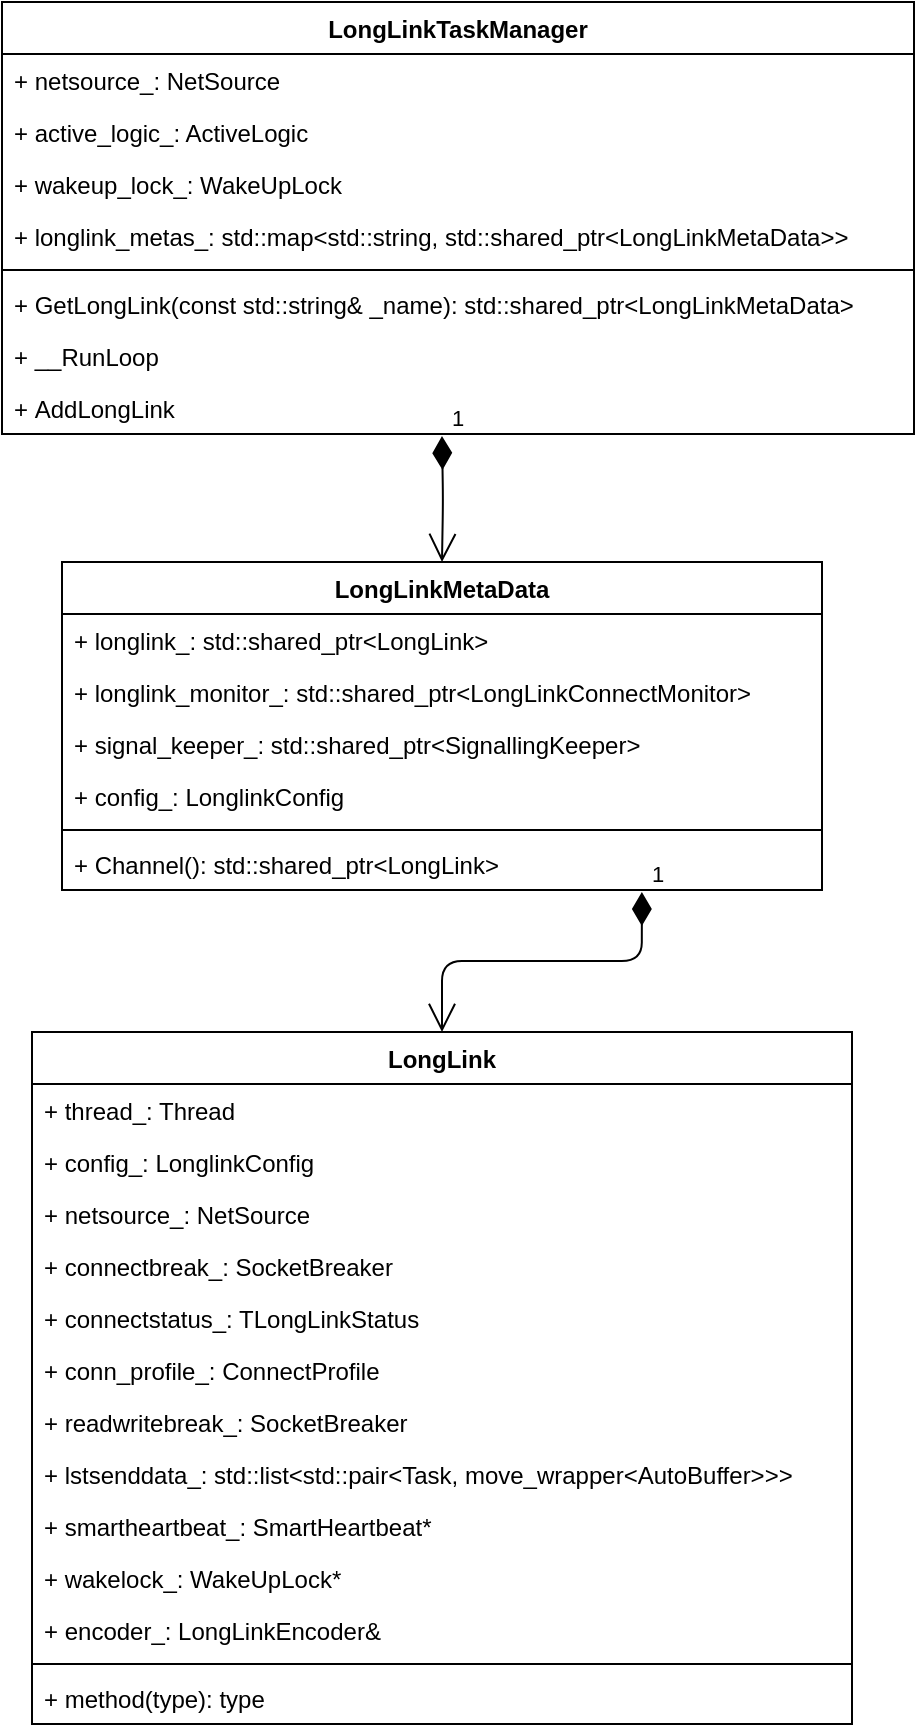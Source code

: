 <mxfile version="14.8.1" type="device" pages="2"><diagram id="R_HayC0kF4kHRDr1zJK4" name="Page-1"><mxGraphModel dx="946" dy="562" grid="1" gridSize="10" guides="1" tooltips="1" connect="1" arrows="1" fold="1" page="1" pageScale="1" pageWidth="827" pageHeight="1169" math="0" shadow="0"><root><mxCell id="0"/><mxCell id="1" parent="0"/><mxCell id="fvBfOPR-dyNRcLQE7EPF-1" value="LongLinkTaskManager" style="swimlane;fontStyle=1;align=center;verticalAlign=top;childLayout=stackLayout;horizontal=1;startSize=26;horizontalStack=0;resizeParent=1;resizeParentMax=0;resizeLast=0;collapsible=1;marginBottom=0;" vertex="1" parent="1"><mxGeometry x="140" y="70" width="456" height="216" as="geometry"/></mxCell><mxCell id="fvBfOPR-dyNRcLQE7EPF-2" value="+ netsource_: NetSource" style="text;strokeColor=none;fillColor=none;align=left;verticalAlign=top;spacingLeft=4;spacingRight=4;overflow=hidden;rotatable=0;points=[[0,0.5],[1,0.5]];portConstraint=eastwest;" vertex="1" parent="fvBfOPR-dyNRcLQE7EPF-1"><mxGeometry y="26" width="456" height="26" as="geometry"/></mxCell><mxCell id="fvBfOPR-dyNRcLQE7EPF-5" value="+ active_logic_: ActiveLogic" style="text;strokeColor=none;fillColor=none;align=left;verticalAlign=top;spacingLeft=4;spacingRight=4;overflow=hidden;rotatable=0;points=[[0,0.5],[1,0.5]];portConstraint=eastwest;" vertex="1" parent="fvBfOPR-dyNRcLQE7EPF-1"><mxGeometry y="52" width="456" height="26" as="geometry"/></mxCell><mxCell id="fvBfOPR-dyNRcLQE7EPF-6" value="+ wakeup_lock_: WakeUpLock" style="text;strokeColor=none;fillColor=none;align=left;verticalAlign=top;spacingLeft=4;spacingRight=4;overflow=hidden;rotatable=0;points=[[0,0.5],[1,0.5]];portConstraint=eastwest;" vertex="1" parent="fvBfOPR-dyNRcLQE7EPF-1"><mxGeometry y="78" width="456" height="26" as="geometry"/></mxCell><mxCell id="fvBfOPR-dyNRcLQE7EPF-7" value="+ longlink_metas_: std::map&lt;std::string, std::shared_ptr&lt;LongLinkMetaData&gt;&gt;" style="text;strokeColor=none;fillColor=none;align=left;verticalAlign=top;spacingLeft=4;spacingRight=4;overflow=hidden;rotatable=0;points=[[0,0.5],[1,0.5]];portConstraint=eastwest;" vertex="1" parent="fvBfOPR-dyNRcLQE7EPF-1"><mxGeometry y="104" width="456" height="26" as="geometry"/></mxCell><mxCell id="fvBfOPR-dyNRcLQE7EPF-3" value="" style="line;strokeWidth=1;fillColor=none;align=left;verticalAlign=middle;spacingTop=-1;spacingLeft=3;spacingRight=3;rotatable=0;labelPosition=right;points=[];portConstraint=eastwest;" vertex="1" parent="fvBfOPR-dyNRcLQE7EPF-1"><mxGeometry y="130" width="456" height="8" as="geometry"/></mxCell><mxCell id="fvBfOPR-dyNRcLQE7EPF-4" value="+ GetLongLink(const std::string&amp; _name): std::shared_ptr&lt;LongLinkMetaData&gt;" style="text;strokeColor=none;fillColor=none;align=left;verticalAlign=top;spacingLeft=4;spacingRight=4;overflow=hidden;rotatable=0;points=[[0,0.5],[1,0.5]];portConstraint=eastwest;" vertex="1" parent="fvBfOPR-dyNRcLQE7EPF-1"><mxGeometry y="138" width="456" height="26" as="geometry"/></mxCell><mxCell id="fvBfOPR-dyNRcLQE7EPF-9" value="+ __RunLoop" style="text;strokeColor=none;fillColor=none;align=left;verticalAlign=top;spacingLeft=4;spacingRight=4;overflow=hidden;rotatable=0;points=[[0,0.5],[1,0.5]];portConstraint=eastwest;" vertex="1" parent="fvBfOPR-dyNRcLQE7EPF-1"><mxGeometry y="164" width="456" height="26" as="geometry"/></mxCell><mxCell id="fvBfOPR-dyNRcLQE7EPF-11" value="+ AddLongLink" style="text;strokeColor=none;fillColor=none;align=left;verticalAlign=top;spacingLeft=4;spacingRight=4;overflow=hidden;rotatable=0;points=[[0,0.5],[1,0.5]];portConstraint=eastwest;" vertex="1" parent="fvBfOPR-dyNRcLQE7EPF-1"><mxGeometry y="190" width="456" height="26" as="geometry"/></mxCell><mxCell id="fvBfOPR-dyNRcLQE7EPF-12" value="LongLinkMetaData" style="swimlane;fontStyle=1;align=center;verticalAlign=top;childLayout=stackLayout;horizontal=1;startSize=26;horizontalStack=0;resizeParent=1;resizeParentMax=0;resizeLast=0;collapsible=1;marginBottom=0;" vertex="1" parent="1"><mxGeometry x="170" y="350" width="380" height="164" as="geometry"/></mxCell><mxCell id="fvBfOPR-dyNRcLQE7EPF-13" value="+ longlink_: std::shared_ptr&lt;LongLink&gt;" style="text;strokeColor=none;fillColor=none;align=left;verticalAlign=top;spacingLeft=4;spacingRight=4;overflow=hidden;rotatable=0;points=[[0,0.5],[1,0.5]];portConstraint=eastwest;" vertex="1" parent="fvBfOPR-dyNRcLQE7EPF-12"><mxGeometry y="26" width="380" height="26" as="geometry"/></mxCell><mxCell id="fvBfOPR-dyNRcLQE7EPF-16" value="+ longlink_monitor_: std::shared_ptr&lt;LongLinkConnectMonitor&gt;" style="text;strokeColor=none;fillColor=none;align=left;verticalAlign=top;spacingLeft=4;spacingRight=4;overflow=hidden;rotatable=0;points=[[0,0.5],[1,0.5]];portConstraint=eastwest;" vertex="1" parent="fvBfOPR-dyNRcLQE7EPF-12"><mxGeometry y="52" width="380" height="26" as="geometry"/></mxCell><mxCell id="fvBfOPR-dyNRcLQE7EPF-23" value="+ signal_keeper_: std::shared_ptr&lt;SignallingKeeper&gt;" style="text;strokeColor=none;fillColor=none;align=left;verticalAlign=top;spacingLeft=4;spacingRight=4;overflow=hidden;rotatable=0;points=[[0,0.5],[1,0.5]];portConstraint=eastwest;" vertex="1" parent="fvBfOPR-dyNRcLQE7EPF-12"><mxGeometry y="78" width="380" height="26" as="geometry"/></mxCell><mxCell id="fvBfOPR-dyNRcLQE7EPF-18" value="+ config_: LonglinkConfig" style="text;strokeColor=none;fillColor=none;align=left;verticalAlign=top;spacingLeft=4;spacingRight=4;overflow=hidden;rotatable=0;points=[[0,0.5],[1,0.5]];portConstraint=eastwest;" vertex="1" parent="fvBfOPR-dyNRcLQE7EPF-12"><mxGeometry y="104" width="380" height="26" as="geometry"/></mxCell><mxCell id="fvBfOPR-dyNRcLQE7EPF-14" value="" style="line;strokeWidth=1;fillColor=none;align=left;verticalAlign=middle;spacingTop=-1;spacingLeft=3;spacingRight=3;rotatable=0;labelPosition=right;points=[];portConstraint=eastwest;" vertex="1" parent="fvBfOPR-dyNRcLQE7EPF-12"><mxGeometry y="130" width="380" height="8" as="geometry"/></mxCell><mxCell id="fvBfOPR-dyNRcLQE7EPF-15" value="+ Channel(): std::shared_ptr&lt;LongLink&gt;" style="text;strokeColor=none;fillColor=none;align=left;verticalAlign=top;spacingLeft=4;spacingRight=4;overflow=hidden;rotatable=0;points=[[0,0.5],[1,0.5]];portConstraint=eastwest;" vertex="1" parent="fvBfOPR-dyNRcLQE7EPF-12"><mxGeometry y="138" width="380" height="26" as="geometry"/></mxCell><mxCell id="fvBfOPR-dyNRcLQE7EPF-19" value="LongLink" style="swimlane;fontStyle=1;align=center;verticalAlign=top;childLayout=stackLayout;horizontal=1;startSize=26;horizontalStack=0;resizeParent=1;resizeParentMax=0;resizeLast=0;collapsible=1;marginBottom=0;" vertex="1" parent="1"><mxGeometry x="155" y="585" width="410" height="346" as="geometry"/></mxCell><mxCell id="fvBfOPR-dyNRcLQE7EPF-20" value="+ thread_: Thread " style="text;strokeColor=none;fillColor=none;align=left;verticalAlign=top;spacingLeft=4;spacingRight=4;overflow=hidden;rotatable=0;points=[[0,0.5],[1,0.5]];portConstraint=eastwest;" vertex="1" parent="fvBfOPR-dyNRcLQE7EPF-19"><mxGeometry y="26" width="410" height="26" as="geometry"/></mxCell><mxCell id="fvBfOPR-dyNRcLQE7EPF-24" value="+ config_: LonglinkConfig" style="text;strokeColor=none;fillColor=none;align=left;verticalAlign=top;spacingLeft=4;spacingRight=4;overflow=hidden;rotatable=0;points=[[0,0.5],[1,0.5]];portConstraint=eastwest;" vertex="1" parent="fvBfOPR-dyNRcLQE7EPF-19"><mxGeometry y="52" width="410" height="26" as="geometry"/></mxCell><mxCell id="fvBfOPR-dyNRcLQE7EPF-25" value="+ netsource_: NetSource" style="text;strokeColor=none;fillColor=none;align=left;verticalAlign=top;spacingLeft=4;spacingRight=4;overflow=hidden;rotatable=0;points=[[0,0.5],[1,0.5]];portConstraint=eastwest;" vertex="1" parent="fvBfOPR-dyNRcLQE7EPF-19"><mxGeometry y="78" width="410" height="26" as="geometry"/></mxCell><mxCell id="fvBfOPR-dyNRcLQE7EPF-26" value="+ connectbreak_: SocketBreaker" style="text;strokeColor=none;fillColor=none;align=left;verticalAlign=top;spacingLeft=4;spacingRight=4;overflow=hidden;rotatable=0;points=[[0,0.5],[1,0.5]];portConstraint=eastwest;" vertex="1" parent="fvBfOPR-dyNRcLQE7EPF-19"><mxGeometry y="104" width="410" height="26" as="geometry"/></mxCell><mxCell id="fvBfOPR-dyNRcLQE7EPF-29" value="+ connectstatus_: TLongLinkStatus" style="text;strokeColor=none;fillColor=none;align=left;verticalAlign=top;spacingLeft=4;spacingRight=4;overflow=hidden;rotatable=0;points=[[0,0.5],[1,0.5]];portConstraint=eastwest;" vertex="1" parent="fvBfOPR-dyNRcLQE7EPF-19"><mxGeometry y="130" width="410" height="26" as="geometry"/></mxCell><mxCell id="fvBfOPR-dyNRcLQE7EPF-30" value="+ conn_profile_: ConnectProfile" style="text;strokeColor=none;fillColor=none;align=left;verticalAlign=top;spacingLeft=4;spacingRight=4;overflow=hidden;rotatable=0;points=[[0,0.5],[1,0.5]];portConstraint=eastwest;" vertex="1" parent="fvBfOPR-dyNRcLQE7EPF-19"><mxGeometry y="156" width="410" height="26" as="geometry"/></mxCell><mxCell id="fvBfOPR-dyNRcLQE7EPF-31" value="+ readwritebreak_: SocketBreaker" style="text;strokeColor=none;fillColor=none;align=left;verticalAlign=top;spacingLeft=4;spacingRight=4;overflow=hidden;rotatable=0;points=[[0,0.5],[1,0.5]];portConstraint=eastwest;" vertex="1" parent="fvBfOPR-dyNRcLQE7EPF-19"><mxGeometry y="182" width="410" height="26" as="geometry"/></mxCell><mxCell id="fvBfOPR-dyNRcLQE7EPF-32" value="+ lstsenddata_: std::list&lt;std::pair&lt;Task, move_wrapper&lt;AutoBuffer&gt;&gt;&gt;" style="text;strokeColor=none;fillColor=none;align=left;verticalAlign=top;spacingLeft=4;spacingRight=4;overflow=hidden;rotatable=0;points=[[0,0.5],[1,0.5]];portConstraint=eastwest;" vertex="1" parent="fvBfOPR-dyNRcLQE7EPF-19"><mxGeometry y="208" width="410" height="26" as="geometry"/></mxCell><mxCell id="fvBfOPR-dyNRcLQE7EPF-35" value="+ smartheartbeat_: SmartHeartbeat*" style="text;strokeColor=none;fillColor=none;align=left;verticalAlign=top;spacingLeft=4;spacingRight=4;overflow=hidden;rotatable=0;points=[[0,0.5],[1,0.5]];portConstraint=eastwest;" vertex="1" parent="fvBfOPR-dyNRcLQE7EPF-19"><mxGeometry y="234" width="410" height="26" as="geometry"/></mxCell><mxCell id="fvBfOPR-dyNRcLQE7EPF-36" value="+ wakelock_: WakeUpLock*" style="text;strokeColor=none;fillColor=none;align=left;verticalAlign=top;spacingLeft=4;spacingRight=4;overflow=hidden;rotatable=0;points=[[0,0.5],[1,0.5]];portConstraint=eastwest;" vertex="1" parent="fvBfOPR-dyNRcLQE7EPF-19"><mxGeometry y="260" width="410" height="26" as="geometry"/></mxCell><mxCell id="fvBfOPR-dyNRcLQE7EPF-37" value="+ encoder_: LongLinkEncoder&amp; " style="text;strokeColor=none;fillColor=none;align=left;verticalAlign=top;spacingLeft=4;spacingRight=4;overflow=hidden;rotatable=0;points=[[0,0.5],[1,0.5]];portConstraint=eastwest;" vertex="1" parent="fvBfOPR-dyNRcLQE7EPF-19"><mxGeometry y="286" width="410" height="26" as="geometry"/></mxCell><mxCell id="fvBfOPR-dyNRcLQE7EPF-21" value="" style="line;strokeWidth=1;fillColor=none;align=left;verticalAlign=middle;spacingTop=-1;spacingLeft=3;spacingRight=3;rotatable=0;labelPosition=right;points=[];portConstraint=eastwest;" vertex="1" parent="fvBfOPR-dyNRcLQE7EPF-19"><mxGeometry y="312" width="410" height="8" as="geometry"/></mxCell><mxCell id="fvBfOPR-dyNRcLQE7EPF-22" value="+ method(type): type" style="text;strokeColor=none;fillColor=none;align=left;verticalAlign=top;spacingLeft=4;spacingRight=4;overflow=hidden;rotatable=0;points=[[0,0.5],[1,0.5]];portConstraint=eastwest;" vertex="1" parent="fvBfOPR-dyNRcLQE7EPF-19"><mxGeometry y="320" width="410" height="26" as="geometry"/></mxCell><mxCell id="fvBfOPR-dyNRcLQE7EPF-39" value="1" style="endArrow=open;html=1;endSize=12;startArrow=diamondThin;startSize=14;startFill=1;edgeStyle=orthogonalEdgeStyle;align=left;verticalAlign=bottom;entryX=0.5;entryY=0;entryDx=0;entryDy=0;" edge="1" parent="1" target="fvBfOPR-dyNRcLQE7EPF-12"><mxGeometry x="-1" y="3" relative="1" as="geometry"><mxPoint x="360" y="287" as="sourcePoint"/><mxPoint x="390" y="400" as="targetPoint"/></mxGeometry></mxCell><mxCell id="fvBfOPR-dyNRcLQE7EPF-40" value="1" style="endArrow=open;html=1;endSize=12;startArrow=diamondThin;startSize=14;startFill=1;edgeStyle=orthogonalEdgeStyle;align=left;verticalAlign=bottom;entryX=0.5;entryY=0;entryDx=0;entryDy=0;exitX=0.763;exitY=1.038;exitDx=0;exitDy=0;exitPerimeter=0;" edge="1" parent="1" source="fvBfOPR-dyNRcLQE7EPF-15" target="fvBfOPR-dyNRcLQE7EPF-19"><mxGeometry x="-1" y="3" relative="1" as="geometry"><mxPoint x="360" y="510" as="sourcePoint"/><mxPoint x="370" y="360" as="targetPoint"/></mxGeometry></mxCell></root></mxGraphModel></diagram><diagram id="hTG98awMdpEIf5zRxNpg" name="Page-2"><mxGraphModel dx="946" dy="562" grid="1" gridSize="10" guides="1" tooltips="1" connect="1" arrows="1" fold="1" page="1" pageScale="1" pageWidth="827" pageHeight="1169" math="0" shadow="0"><root><mxCell id="6uRx6uroWkzUN3Ic1l0a-0"/><mxCell id="6uRx6uroWkzUN3Ic1l0a-1" parent="6uRx6uroWkzUN3Ic1l0a-0"/><mxCell id="6uRx6uroWkzUN3Ic1l0a-2" value="ShortLinkTaskManager" style="swimlane;fontStyle=1;align=center;verticalAlign=top;childLayout=stackLayout;horizontal=1;startSize=26;horizontalStack=0;resizeParent=1;resizeParentMax=0;resizeLast=0;collapsible=1;marginBottom=0;" vertex="1" parent="6uRx6uroWkzUN3Ic1l0a-1"><mxGeometry x="120" y="60" width="610" height="310" as="geometry"/></mxCell><mxCell id="6uRx6uroWkzUN3Ic1l0a-3" value="+ asyncreg_: MessageQueue::ScopeRegister" style="text;strokeColor=none;fillColor=none;align=left;verticalAlign=top;spacingLeft=4;spacingRight=4;overflow=hidden;rotatable=0;points=[[0,0.5],[1,0.5]];portConstraint=eastwest;" vertex="1" parent="6uRx6uroWkzUN3Ic1l0a-2"><mxGeometry y="26" width="610" height="26" as="geometry"/></mxCell><mxCell id="6uRx6uroWkzUN3Ic1l0a-6" value="+ net_source_: NetSource" style="text;strokeColor=none;fillColor=none;align=left;verticalAlign=top;spacingLeft=4;spacingRight=4;overflow=hidden;rotatable=0;points=[[0,0.5],[1,0.5]];portConstraint=eastwest;" vertex="1" parent="6uRx6uroWkzUN3Ic1l0a-2"><mxGeometry y="52" width="610" height="26" as="geometry"/></mxCell><mxCell id="6uRx6uroWkzUN3Ic1l0a-7" value="+ lst_cmd_: std::list&lt;TaskProfile&gt;" style="text;strokeColor=none;fillColor=none;align=left;verticalAlign=top;spacingLeft=4;spacingRight=4;overflow=hidden;rotatable=0;points=[[0,0.5],[1,0.5]];portConstraint=eastwest;" vertex="1" parent="6uRx6uroWkzUN3Ic1l0a-2"><mxGeometry y="78" width="610" height="26" as="geometry"/></mxCell><mxCell id="6uRx6uroWkzUN3Ic1l0a-8" value="+ wakeup_lock_: WakeUpLock*" style="text;strokeColor=none;fillColor=none;align=left;verticalAlign=top;spacingLeft=4;spacingRight=4;overflow=hidden;rotatable=0;points=[[0,0.5],[1,0.5]];portConstraint=eastwest;" vertex="1" parent="6uRx6uroWkzUN3Ic1l0a-2"><mxGeometry y="104" width="610" height="26" as="geometry"/></mxCell><mxCell id="6uRx6uroWkzUN3Ic1l0a-9" value="+ socket_pool_: SocketPool" style="text;strokeColor=none;fillColor=none;align=left;verticalAlign=top;spacingLeft=4;spacingRight=4;overflow=hidden;rotatable=0;points=[[0,0.5],[1,0.5]];portConstraint=eastwest;" vertex="1" parent="6uRx6uroWkzUN3Ic1l0a-2"><mxGeometry y="130" width="610" height="26" as="geometry"/></mxCell><mxCell id="6uRx6uroWkzUN3Ic1l0a-4" value="" style="line;strokeWidth=1;fillColor=none;align=left;verticalAlign=middle;spacingTop=-1;spacingLeft=3;spacingRight=3;rotatable=0;labelPosition=right;points=[];portConstraint=eastwest;" vertex="1" parent="6uRx6uroWkzUN3Ic1l0a-2"><mxGeometry y="156" width="610" height="8" as="geometry"/></mxCell><mxCell id="6uRx6uroWkzUN3Ic1l0a-5" value="+ __RunLoop():Void" style="text;strokeColor=none;fillColor=none;align=left;verticalAlign=top;spacingLeft=4;spacingRight=4;overflow=hidden;rotatable=0;points=[[0,0.5],[1,0.5]];portConstraint=eastwest;" vertex="1" parent="6uRx6uroWkzUN3Ic1l0a-2"><mxGeometry y="164" width="610" height="26" as="geometry"/></mxCell><mxCell id="6uRx6uroWkzUN3Ic1l0a-10" value="+ __OnSend(ShortLinkInterface* _worker):Void" style="text;strokeColor=none;fillColor=none;align=left;verticalAlign=top;spacingLeft=4;spacingRight=4;overflow=hidden;rotatable=0;points=[[0,0.5],[1,0.5]];portConstraint=eastwest;" vertex="1" parent="6uRx6uroWkzUN3Ic1l0a-2"><mxGeometry y="190" width="610" height="26" as="geometry"/></mxCell><mxCell id="6uRx6uroWkzUN3Ic1l0a-11" value="+ __OnRecv(ShortLinkInterface* _worker, unsigned int _cached_size, unsigned int _total_size): Void" style="text;strokeColor=none;fillColor=none;align=left;verticalAlign=top;spacingLeft=4;spacingRight=4;overflow=hidden;rotatable=0;points=[[0,0.5],[1,0.5]];portConstraint=eastwest;" vertex="1" parent="6uRx6uroWkzUN3Ic1l0a-2"><mxGeometry y="216" width="610" height="26" as="geometry"/></mxCell><mxCell id="6uRx6uroWkzUN3Ic1l0a-12" value="+ __OnResponse(ShortLinkInterface* _worker, ErrCmdType _err_type, &#10;int _status, AutoBuffer&amp; _body, AutoBuffer&amp; _extension, &#10;bool _cancel_retry, ConnectProfile&amp; _conn_profile): Void" style="text;strokeColor=none;fillColor=none;align=left;verticalAlign=top;spacingLeft=4;spacingRight=4;overflow=hidden;rotatable=0;points=[[0,0.5],[1,0.5]];portConstraint=eastwest;" vertex="1" parent="6uRx6uroWkzUN3Ic1l0a-2"><mxGeometry y="242" width="610" height="68" as="geometry"/></mxCell><mxCell id="6uRx6uroWkzUN3Ic1l0a-13" value="ShortLink" style="swimlane;fontStyle=1;align=center;verticalAlign=top;childLayout=stackLayout;horizontal=1;startSize=26;horizontalStack=0;resizeParent=1;resizeParentMax=0;resizeLast=0;collapsible=1;marginBottom=0;" vertex="1" parent="6uRx6uroWkzUN3Ic1l0a-1"><mxGeometry x="240" y="550" width="560" height="372" as="geometry"/></mxCell><mxCell id="6uRx6uroWkzUN3Ic1l0a-14" value="+ thread_: Thread" style="text;strokeColor=none;fillColor=none;align=left;verticalAlign=top;spacingLeft=4;spacingRight=4;overflow=hidden;rotatable=0;points=[[0,0.5],[1,0.5]];portConstraint=eastwest;" vertex="1" parent="6uRx6uroWkzUN3Ic1l0a-13"><mxGeometry y="26" width="560" height="26" as="geometry"/></mxCell><mxCell id="6uRx6uroWkzUN3Ic1l0a-21" value="+ task_: Task" style="text;strokeColor=none;fillColor=none;align=left;verticalAlign=top;spacingLeft=4;spacingRight=4;overflow=hidden;rotatable=0;points=[[0,0.5],[1,0.5]];portConstraint=eastwest;" vertex="1" parent="6uRx6uroWkzUN3Ic1l0a-13"><mxGeometry y="52" width="560" height="26" as="geometry"/></mxCell><mxCell id="6uRx6uroWkzUN3Ic1l0a-22" value="+ net_source_: NetSource" style="text;strokeColor=none;fillColor=none;align=left;verticalAlign=top;spacingLeft=4;spacingRight=4;overflow=hidden;rotatable=0;points=[[0,0.5],[1,0.5]];portConstraint=eastwest;" vertex="1" parent="6uRx6uroWkzUN3Ic1l0a-13"><mxGeometry y="78" width="560" height="26" as="geometry"/></mxCell><mxCell id="6uRx6uroWkzUN3Ic1l0a-23" value="+ send_body_: AutoBuffer" style="text;strokeColor=none;fillColor=none;align=left;verticalAlign=top;spacingLeft=4;spacingRight=4;overflow=hidden;rotatable=0;points=[[0,0.5],[1,0.5]];portConstraint=eastwest;" vertex="1" parent="6uRx6uroWkzUN3Ic1l0a-13"><mxGeometry y="104" width="560" height="26" as="geometry"/></mxCell><mxCell id="6uRx6uroWkzUN3Ic1l0a-24" value="+ send_extend_: AutoBuffer" style="text;strokeColor=none;fillColor=none;align=left;verticalAlign=top;spacingLeft=4;spacingRight=4;overflow=hidden;rotatable=0;points=[[0,0.5],[1,0.5]];portConstraint=eastwest;" vertex="1" parent="6uRx6uroWkzUN3Ic1l0a-13"><mxGeometry y="130" width="560" height="26" as="geometry"/></mxCell><mxCell id="6uRx6uroWkzUN3Ic1l0a-25" value="+ outter_vec_addr_: std::vector&lt;IPPortItem&gt; " style="text;strokeColor=none;fillColor=none;align=left;verticalAlign=top;spacingLeft=4;spacingRight=4;overflow=hidden;rotatable=0;points=[[0,0.5],[1,0.5]];portConstraint=eastwest;" vertex="1" parent="6uRx6uroWkzUN3Ic1l0a-13"><mxGeometry y="156" width="560" height="26" as="geometry"/></mxCell><mxCell id="6uRx6uroWkzUN3Ic1l0a-26" value="+ dns_util_: NetSource::DnsUtil" style="text;strokeColor=none;fillColor=none;align=left;verticalAlign=top;spacingLeft=4;spacingRight=4;overflow=hidden;rotatable=0;points=[[0,0.5],[1,0.5]];portConstraint=eastwest;" vertex="1" parent="6uRx6uroWkzUN3Ic1l0a-13"><mxGeometry y="182" width="560" height="26" as="geometry"/></mxCell><mxCell id="6uRx6uroWkzUN3Ic1l0a-27" value="+ conn_profile_: ConnectProfile" style="text;strokeColor=none;fillColor=none;align=left;verticalAlign=top;spacingLeft=4;spacingRight=4;overflow=hidden;rotatable=0;points=[[0,0.5],[1,0.5]];portConstraint=eastwest;" vertex="1" parent="6uRx6uroWkzUN3Ic1l0a-13"><mxGeometry y="208" width="560" height="26" as="geometry"/></mxCell><mxCell id="6uRx6uroWkzUN3Ic1l0a-28" value="+ is_keep_alive_: bool" style="text;strokeColor=none;fillColor=none;align=left;verticalAlign=top;spacingLeft=4;spacingRight=4;overflow=hidden;rotatable=0;points=[[0,0.5],[1,0.5]];portConstraint=eastwest;" vertex="1" parent="6uRx6uroWkzUN3Ic1l0a-13"><mxGeometry y="234" width="560" height="26" as="geometry"/></mxCell><mxCell id="6uRx6uroWkzUN3Ic1l0a-15" value="" style="line;strokeWidth=1;fillColor=none;align=left;verticalAlign=middle;spacingTop=-1;spacingLeft=3;spacingRight=3;rotatable=0;labelPosition=right;points=[];portConstraint=eastwest;" vertex="1" parent="6uRx6uroWkzUN3Ic1l0a-13"><mxGeometry y="260" width="560" height="8" as="geometry"/></mxCell><mxCell id="6uRx6uroWkzUN3Ic1l0a-16" value="+ SendRequest(AutoBuffer&amp; _buffer_req, AutoBuffer&amp; _task_extend):Void" style="text;strokeColor=none;fillColor=none;align=left;verticalAlign=top;spacingLeft=4;spacingRight=4;overflow=hidden;rotatable=0;points=[[0,0.5],[1,0.5]];portConstraint=eastwest;" vertex="1" parent="6uRx6uroWkzUN3Ic1l0a-13"><mxGeometry y="268" width="560" height="26" as="geometry"/></mxCell><mxCell id="6uRx6uroWkzUN3Ic1l0a-29" value="+ __Run()" style="text;strokeColor=none;fillColor=none;align=left;verticalAlign=top;spacingLeft=4;spacingRight=4;overflow=hidden;rotatable=0;points=[[0,0.5],[1,0.5]];portConstraint=eastwest;" vertex="1" parent="6uRx6uroWkzUN3Ic1l0a-13"><mxGeometry y="294" width="560" height="26" as="geometry"/></mxCell><mxCell id="6uRx6uroWkzUN3Ic1l0a-30" value="+ __RunConnect(ConnectProfile&amp; _conn_profile):SOCKET" style="text;strokeColor=none;fillColor=none;align=left;verticalAlign=top;spacingLeft=4;spacingRight=4;overflow=hidden;rotatable=0;points=[[0,0.5],[1,0.5]];portConstraint=eastwest;" vertex="1" parent="6uRx6uroWkzUN3Ic1l0a-13"><mxGeometry y="320" width="560" height="26" as="geometry"/></mxCell><mxCell id="6uRx6uroWkzUN3Ic1l0a-31" value="+ __RunReadWrite(SOCKET _sock, int&amp; _errtype, int&amp; _errcode, ConnectProfile&amp; _conn_profile):void" style="text;strokeColor=none;fillColor=none;align=left;verticalAlign=top;spacingLeft=4;spacingRight=4;overflow=hidden;rotatable=0;points=[[0,0.5],[1,0.5]];portConstraint=eastwest;" vertex="1" parent="6uRx6uroWkzUN3Ic1l0a-13"><mxGeometry y="346" width="560" height="26" as="geometry"/></mxCell><mxCell id="6uRx6uroWkzUN3Ic1l0a-17" value="ShortLinkInterface" style="swimlane;fontStyle=1;align=center;verticalAlign=top;childLayout=stackLayout;horizontal=1;startSize=26;horizontalStack=0;resizeParent=1;resizeParentMax=0;resizeLast=0;collapsible=1;marginBottom=0;" vertex="1" parent="6uRx6uroWkzUN3Ic1l0a-1"><mxGeometry x="410" y="410" width="410" height="60" as="geometry"/></mxCell><mxCell id="6uRx6uroWkzUN3Ic1l0a-19" value="" style="line;strokeWidth=1;fillColor=none;align=left;verticalAlign=middle;spacingTop=-1;spacingLeft=3;spacingRight=3;rotatable=0;labelPosition=right;points=[];portConstraint=eastwest;" vertex="1" parent="6uRx6uroWkzUN3Ic1l0a-17"><mxGeometry y="26" width="410" height="8" as="geometry"/></mxCell><mxCell id="6uRx6uroWkzUN3Ic1l0a-20" value="+ SendRequest(AutoBuffer&amp; _buffer_req, AutoBuffer&amp; _buffer_extend)" style="text;strokeColor=none;fillColor=none;align=left;verticalAlign=top;spacingLeft=4;spacingRight=4;overflow=hidden;rotatable=0;points=[[0,0.5],[1,0.5]];portConstraint=eastwest;" vertex="1" parent="6uRx6uroWkzUN3Ic1l0a-17"><mxGeometry y="34" width="410" height="26" as="geometry"/></mxCell><mxCell id="6uRx6uroWkzUN3Ic1l0a-33" value="" style="endArrow=block;dashed=1;endFill=0;endSize=12;html=1;exitX=0.5;exitY=0;exitDx=0;exitDy=0;" edge="1" parent="6uRx6uroWkzUN3Ic1l0a-1" source="6uRx6uroWkzUN3Ic1l0a-13" target="6uRx6uroWkzUN3Ic1l0a-20"><mxGeometry width="160" relative="1" as="geometry"><mxPoint x="510" y="610" as="sourcePoint"/><mxPoint x="700" y="470" as="targetPoint"/></mxGeometry></mxCell><mxCell id="6uRx6uroWkzUN3Ic1l0a-37" value="生成多个" style="endArrow=open;html=1;endSize=12;startArrow=diamondThin;startSize=14;startFill=0;edgeStyle=orthogonalEdgeStyle;exitX=0.403;exitY=1;exitDx=0;exitDy=0;exitPerimeter=0;entryX=0;entryY=0;entryDx=0;entryDy=0;" edge="1" parent="6uRx6uroWkzUN3Ic1l0a-1" source="6uRx6uroWkzUN3Ic1l0a-12" target="6uRx6uroWkzUN3Ic1l0a-13"><mxGeometry relative="1" as="geometry"><mxPoint x="240" y="580" as="sourcePoint"/><mxPoint x="400" y="580" as="targetPoint"/></mxGeometry></mxCell><mxCell id="6uRx6uroWkzUN3Ic1l0a-38" value="0..n" style="edgeLabel;resizable=0;html=1;align=left;verticalAlign=top;" connectable="0" vertex="1" parent="6uRx6uroWkzUN3Ic1l0a-37"><mxGeometry x="-1" relative="1" as="geometry"/></mxCell><mxCell id="6uRx6uroWkzUN3Ic1l0a-39" value="1" style="edgeLabel;resizable=0;html=1;align=right;verticalAlign=top;" connectable="0" vertex="1" parent="6uRx6uroWkzUN3Ic1l0a-37"><mxGeometry x="1" relative="1" as="geometry"/></mxCell></root></mxGraphModel></diagram></mxfile>